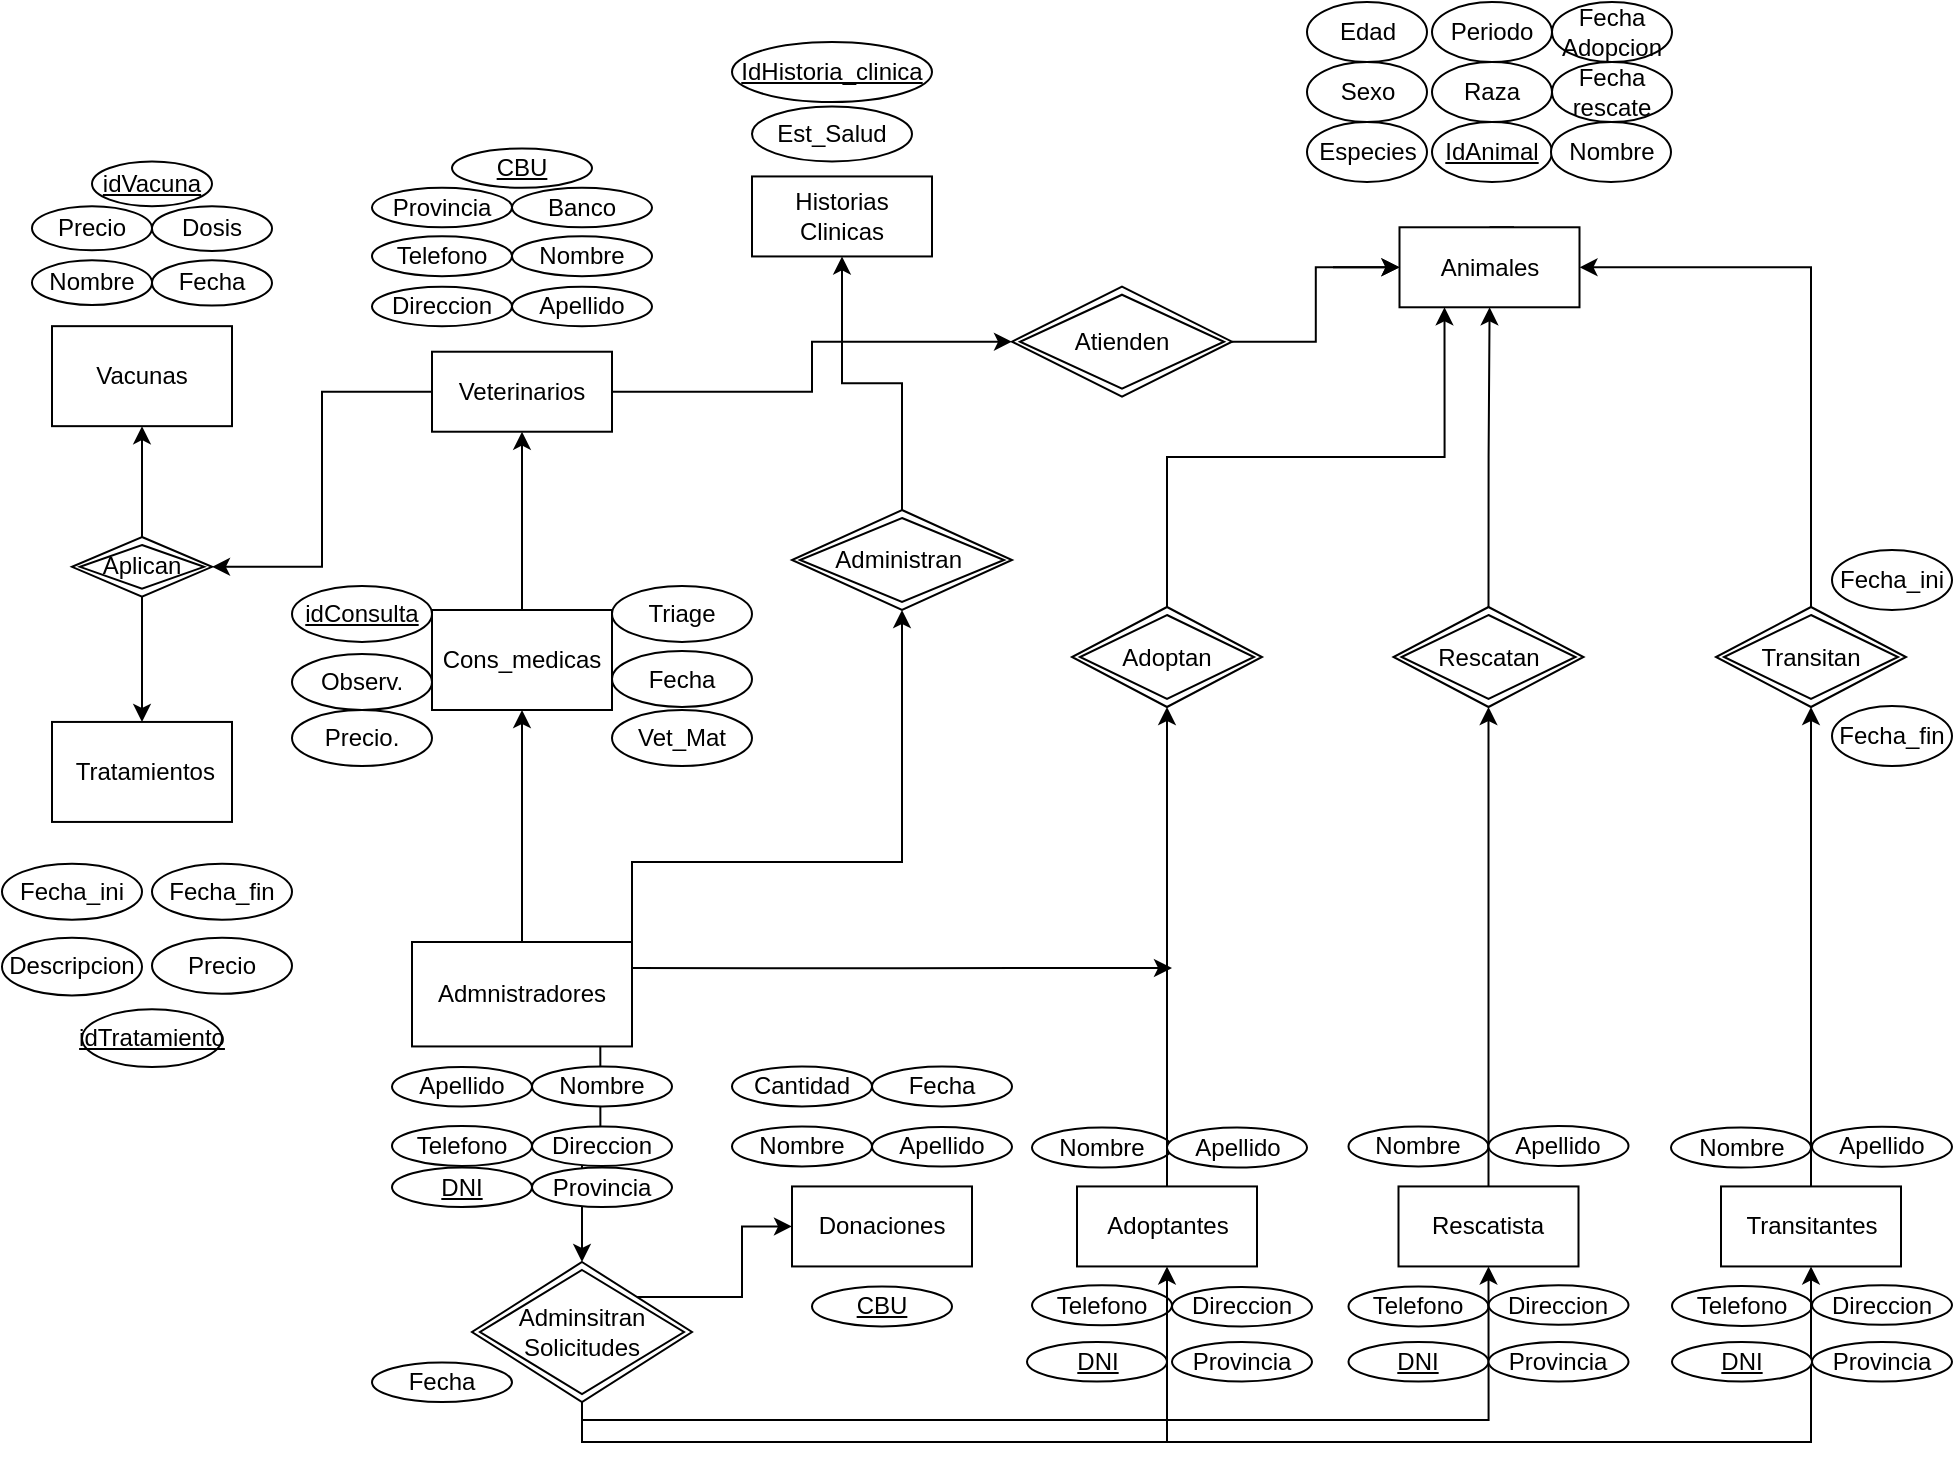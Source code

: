 <mxfile version="24.8.9">
  <diagram id="R2lEEEUBdFMjLlhIrx00" name="Page-1">
    <mxGraphModel dx="4088" dy="783" grid="1" gridSize="10" guides="1" tooltips="1" connect="1" arrows="1" fold="1" page="1" pageScale="1" pageWidth="1169" pageHeight="827" math="0" shadow="0" extFonts="Permanent Marker^https://fonts.googleapis.com/css?family=Permanent+Marker">
      <root>
        <mxCell id="0" />
        <mxCell id="1" parent="0" />
        <mxCell id="NEk1lq8C_2SKt-YQ0r-C-1" value="Sexo" style="ellipse;whiteSpace=wrap;html=1;align=center;" parent="1" vertex="1">
          <mxGeometry x="-1672.5" y="90" width="60" height="30" as="geometry" />
        </mxCell>
        <mxCell id="NEk1lq8C_2SKt-YQ0r-C-3" value="Fecha Adopcion" style="ellipse;whiteSpace=wrap;html=1;align=center;" parent="1" vertex="1">
          <mxGeometry x="-1550" y="60" width="60" height="30" as="geometry" />
        </mxCell>
        <mxCell id="NEk1lq8C_2SKt-YQ0r-C-9" value="Raza" style="ellipse;whiteSpace=wrap;html=1;align=center;" parent="1" vertex="1">
          <mxGeometry x="-1610" y="90" width="60" height="30" as="geometry" />
        </mxCell>
        <mxCell id="VcJebNVyS90eTAkyZ-Sp-43" value="" style="edgeStyle=orthogonalEdgeStyle;rounded=0;orthogonalLoop=1;jettySize=auto;html=1;entryX=0;entryY=0.5;entryDx=0;entryDy=0;" parent="1" source="VcJebNVyS90eTAkyZ-Sp-23" target="VcJebNVyS90eTAkyZ-Sp-21" edge="1">
          <mxGeometry relative="1" as="geometry">
            <mxPoint x="-1714.5" y="165.14" as="sourcePoint" />
          </mxGeometry>
        </mxCell>
        <mxCell id="NEk1lq8C_2SKt-YQ0r-C-21" value="Adoptan" style="shape=rhombus;double=1;perimeter=rhombusPerimeter;whiteSpace=wrap;html=1;align=center;" parent="1" vertex="1">
          <mxGeometry x="-1790" y="362.5" width="95" height="50" as="geometry" />
        </mxCell>
        <mxCell id="NEk1lq8C_2SKt-YQ0r-C-22" value="Fecha rescate" style="ellipse;whiteSpace=wrap;html=1;align=center;" parent="1" vertex="1">
          <mxGeometry x="-1550" y="90" width="60" height="30" as="geometry" />
        </mxCell>
        <mxCell id="5ZnzCAFvQZ0Fc-I3n8HY-59" value="Nombre" style="ellipse;whiteSpace=wrap;html=1;align=center;" parent="1" vertex="1">
          <mxGeometry x="-1810" y="622.78" width="70" height="20" as="geometry" />
        </mxCell>
        <mxCell id="5ZnzCAFvQZ0Fc-I3n8HY-60" value="DNI" style="ellipse;whiteSpace=wrap;html=1;align=center;fontStyle=4" parent="1" vertex="1">
          <mxGeometry x="-1812.5" y="730" width="70" height="19.72" as="geometry" />
        </mxCell>
        <mxCell id="5ZnzCAFvQZ0Fc-I3n8HY-61" value="Telefono" style="ellipse;whiteSpace=wrap;html=1;align=center;" parent="1" vertex="1">
          <mxGeometry x="-1810" y="701.66" width="70" height="20" as="geometry" />
        </mxCell>
        <mxCell id="5ZnzCAFvQZ0Fc-I3n8HY-62" value="Direccion" style="ellipse;whiteSpace=wrap;html=1;align=center;" parent="1" vertex="1">
          <mxGeometry x="-1740" y="702.5" width="70" height="19.72" as="geometry" />
        </mxCell>
        <mxCell id="5ZnzCAFvQZ0Fc-I3n8HY-69" value="Nombre" style="ellipse;whiteSpace=wrap;html=1;align=center;" parent="1" vertex="1">
          <mxGeometry x="-2310" y="189.16" width="60" height="22.36" as="geometry" />
        </mxCell>
        <mxCell id="5ZnzCAFvQZ0Fc-I3n8HY-70" value="Fecha" style="ellipse;whiteSpace=wrap;html=1;align=center;" parent="1" vertex="1">
          <mxGeometry x="-2250" y="189.16" width="60" height="22.64" as="geometry" />
        </mxCell>
        <mxCell id="5ZnzCAFvQZ0Fc-I3n8HY-71" value="Precio" style="ellipse;whiteSpace=wrap;html=1;align=center;" parent="1" vertex="1">
          <mxGeometry x="-2310" y="162.08" width="60" height="22.08" as="geometry" />
        </mxCell>
        <mxCell id="5ZnzCAFvQZ0Fc-I3n8HY-72" value="Dosis" style="ellipse;whiteSpace=wrap;html=1;align=center;" parent="1" vertex="1">
          <mxGeometry x="-2250" y="162.08" width="60" height="22.36" as="geometry" />
        </mxCell>
        <mxCell id="VcJebNVyS90eTAkyZ-Sp-33" value="" style="edgeStyle=orthogonalEdgeStyle;rounded=0;orthogonalLoop=1;jettySize=auto;html=1;exitX=1;exitY=0.5;exitDx=0;exitDy=0;entryX=0;entryY=0.5;entryDx=0;entryDy=0;" parent="1" source="VcJebNVyS90eTAkyZ-Sp-17" target="VcJebNVyS90eTAkyZ-Sp-23" edge="1">
          <mxGeometry relative="1" as="geometry" />
        </mxCell>
        <mxCell id="VcJebNVyS90eTAkyZ-Sp-17" value="Veterinarios" style="rounded=0;whiteSpace=wrap;html=1;" parent="1" vertex="1">
          <mxGeometry x="-2110" y="234.86" width="90" height="40" as="geometry" />
        </mxCell>
        <mxCell id="rzWZrlfygsuMGyj-Ge3i-74" value="" style="edgeStyle=orthogonalEdgeStyle;rounded=0;orthogonalLoop=1;jettySize=auto;html=1;exitX=0.5;exitY=0;exitDx=0;exitDy=0;entryX=0.5;entryY=1;entryDx=0;entryDy=0;" parent="1" source="ziz2GDxlB9nSrfKcIOgl-15" target="VcJebNVyS90eTAkyZ-Sp-19" edge="1">
          <mxGeometry relative="1" as="geometry" />
        </mxCell>
        <mxCell id="rzWZrlfygsuMGyj-Ge3i-75" value="" style="edgeStyle=orthogonalEdgeStyle;rounded=0;orthogonalLoop=1;jettySize=auto;html=1;exitX=0.5;exitY=1;exitDx=0;exitDy=0;entryX=0.5;entryY=0;entryDx=0;entryDy=0;" parent="1" source="ziz2GDxlB9nSrfKcIOgl-15" target="rzWZrlfygsuMGyj-Ge3i-48" edge="1">
          <mxGeometry relative="1" as="geometry" />
        </mxCell>
        <mxCell id="ziz2GDxlB9nSrfKcIOgl-15" value="Aplican" style="shape=rhombus;double=1;perimeter=rhombusPerimeter;whiteSpace=wrap;html=1;align=center;" parent="1" vertex="1">
          <mxGeometry x="-2290" y="327.5" width="70" height="29.86" as="geometry" />
        </mxCell>
        <mxCell id="VcJebNVyS90eTAkyZ-Sp-34" value="" style="edgeStyle=orthogonalEdgeStyle;rounded=0;orthogonalLoop=1;jettySize=auto;html=1;exitX=1;exitY=0.5;exitDx=0;exitDy=0;entryX=0;entryY=0.5;entryDx=0;entryDy=0;" parent="1" target="VcJebNVyS90eTAkyZ-Sp-21" edge="1">
          <mxGeometry relative="1" as="geometry">
            <mxPoint x="-1659.5" y="192.64" as="sourcePoint" />
          </mxGeometry>
        </mxCell>
        <mxCell id="VcJebNVyS90eTAkyZ-Sp-28" value="" style="edgeStyle=orthogonalEdgeStyle;rounded=0;orthogonalLoop=1;jettySize=auto;html=1;exitX=0.5;exitY=0;exitDx=0;exitDy=0;entryX=0.5;entryY=1;entryDx=0;entryDy=0;" parent="1" source="VcJebNVyS90eTAkyZ-Sp-26" target="NEk1lq8C_2SKt-YQ0r-C-21" edge="1">
          <mxGeometry relative="1" as="geometry" />
        </mxCell>
        <mxCell id="VcJebNVyS90eTAkyZ-Sp-26" value="Adoptantes" style="rounded=0;whiteSpace=wrap;html=1;" parent="1" vertex="1">
          <mxGeometry x="-1787.5" y="652.22" width="90" height="40" as="geometry" />
        </mxCell>
        <mxCell id="VcJebNVyS90eTAkyZ-Sp-38" value="Rescatista" style="rounded=0;whiteSpace=wrap;html=1;" parent="1" vertex="1">
          <mxGeometry x="-1626.75" y="652.22" width="90" height="40" as="geometry" />
        </mxCell>
        <mxCell id="VcJebNVyS90eTAkyZ-Sp-60" value="" style="edgeStyle=orthogonalEdgeStyle;rounded=0;orthogonalLoop=1;jettySize=auto;html=1;exitX=0.5;exitY=0;exitDx=0;exitDy=0;" parent="1" source="VcJebNVyS90eTAkyZ-Sp-21" edge="1">
          <mxGeometry relative="1" as="geometry">
            <mxPoint x="-1569.5" y="200" as="targetPoint" />
          </mxGeometry>
        </mxCell>
        <mxCell id="VcJebNVyS90eTAkyZ-Sp-40" value="Rescatan" style="shape=rhombus;double=1;perimeter=rhombusPerimeter;whiteSpace=wrap;html=1;align=center;" parent="1" vertex="1">
          <mxGeometry x="-1629.25" y="362.5" width="95" height="50" as="geometry" />
        </mxCell>
        <mxCell id="VcJebNVyS90eTAkyZ-Sp-54" value="" style="edgeStyle=orthogonalEdgeStyle;rounded=0;orthogonalLoop=1;jettySize=auto;html=1;exitX=0.5;exitY=0;exitDx=0;exitDy=0;" parent="1" source="VcJebNVyS90eTAkyZ-Sp-45" target="VcJebNVyS90eTAkyZ-Sp-52" edge="1">
          <mxGeometry relative="1" as="geometry" />
        </mxCell>
        <mxCell id="VcJebNVyS90eTAkyZ-Sp-45" value="Transitantes" style="rounded=0;whiteSpace=wrap;html=1;" parent="1" vertex="1">
          <mxGeometry x="-1465.5" y="652.22" width="90" height="40" as="geometry" />
        </mxCell>
        <mxCell id="VcJebNVyS90eTAkyZ-Sp-47" value="Nombre" style="ellipse;whiteSpace=wrap;html=1;align=center;" parent="1" vertex="1">
          <mxGeometry x="-1651.75" y="622.22" width="70" height="20" as="geometry" />
        </mxCell>
        <mxCell id="VcJebNVyS90eTAkyZ-Sp-49" value="Telefono" style="ellipse;whiteSpace=wrap;html=1;align=center;" parent="1" vertex="1">
          <mxGeometry x="-1651.75" y="702.22" width="70" height="20" as="geometry" />
        </mxCell>
        <mxCell id="VcJebNVyS90eTAkyZ-Sp-50" value="Direccion" style="ellipse;whiteSpace=wrap;html=1;align=center;" parent="1" vertex="1">
          <mxGeometry x="-1581.75" y="701.66" width="70" height="19.72" as="geometry" />
        </mxCell>
        <mxCell id="VcJebNVyS90eTAkyZ-Sp-53" value="" style="edgeStyle=orthogonalEdgeStyle;rounded=0;orthogonalLoop=1;jettySize=auto;html=1;exitX=0.5;exitY=0;exitDx=0;exitDy=0;entryX=1;entryY=0.5;entryDx=0;entryDy=0;" parent="1" source="VcJebNVyS90eTAkyZ-Sp-52" target="VcJebNVyS90eTAkyZ-Sp-21" edge="1">
          <mxGeometry relative="1" as="geometry" />
        </mxCell>
        <mxCell id="VcJebNVyS90eTAkyZ-Sp-52" value="Transitan" style="shape=rhombus;double=1;perimeter=rhombusPerimeter;whiteSpace=wrap;html=1;align=center;" parent="1" vertex="1">
          <mxGeometry x="-1468" y="362.5" width="95" height="50" as="geometry" />
        </mxCell>
        <mxCell id="olLHhZSWc3rxOq4hPlzq-2" value="" style="edgeStyle=orthogonalEdgeStyle;rounded=0;orthogonalLoop=1;jettySize=auto;html=1;exitX=0.856;exitY=0.92;exitDx=0;exitDy=0;entryX=0.5;entryY=0;entryDx=0;entryDy=0;exitPerimeter=0;" parent="1" source="VcJebNVyS90eTAkyZ-Sp-61" target="olLHhZSWc3rxOq4hPlzq-1" edge="1">
          <mxGeometry relative="1" as="geometry">
            <mxPoint x="-1950" y="767.22" as="targetPoint" />
          </mxGeometry>
        </mxCell>
        <mxCell id="a3835fHyn8mQ0QW-4xTP-22" value="" style="edgeStyle=orthogonalEdgeStyle;rounded=0;orthogonalLoop=1;jettySize=auto;html=1;exitX=1;exitY=0;exitDx=0;exitDy=0;entryX=0.5;entryY=1;entryDx=0;entryDy=0;" parent="1" source="VcJebNVyS90eTAkyZ-Sp-61" target="a3835fHyn8mQ0QW-4xTP-21" edge="1">
          <mxGeometry relative="1" as="geometry">
            <Array as="points">
              <mxPoint x="-2010" y="490" />
              <mxPoint x="-1875" y="490" />
            </Array>
          </mxGeometry>
        </mxCell>
        <mxCell id="rzWZrlfygsuMGyj-Ge3i-28" value="" style="edgeStyle=orthogonalEdgeStyle;rounded=0;orthogonalLoop=1;jettySize=auto;html=1;exitX=1;exitY=0.25;exitDx=0;exitDy=0;" parent="1" source="VcJebNVyS90eTAkyZ-Sp-61" edge="1">
          <mxGeometry relative="1" as="geometry">
            <mxPoint x="-1740" y="543" as="targetPoint" />
          </mxGeometry>
        </mxCell>
        <mxCell id="rzWZrlfygsuMGyj-Ge3i-67" value="" style="edgeStyle=orthogonalEdgeStyle;rounded=0;orthogonalLoop=1;jettySize=auto;html=1;exitX=0.5;exitY=0;exitDx=0;exitDy=0;entryX=0.5;entryY=1;entryDx=0;entryDy=0;" parent="1" source="VcJebNVyS90eTAkyZ-Sp-61" target="rzWZrlfygsuMGyj-Ge3i-66" edge="1">
          <mxGeometry relative="1" as="geometry" />
        </mxCell>
        <mxCell id="VcJebNVyS90eTAkyZ-Sp-61" value="Admnistradores" style="rounded=0;whiteSpace=wrap;html=1;" parent="1" vertex="1">
          <mxGeometry x="-2120" y="530" width="110" height="52.22" as="geometry" />
        </mxCell>
        <mxCell id="VcJebNVyS90eTAkyZ-Sp-62" value="" style="edgeStyle=orthogonalEdgeStyle;rounded=0;orthogonalLoop=1;jettySize=auto;html=1;exitX=0.5;exitY=0;exitDx=0;exitDy=0;" parent="1" source="VcJebNVyS90eTAkyZ-Sp-40" target="VcJebNVyS90eTAkyZ-Sp-21" edge="1">
          <mxGeometry relative="1" as="geometry">
            <mxPoint x="-1570" y="362.22" as="sourcePoint" />
            <mxPoint x="-1570" y="262.22" as="targetPoint" />
          </mxGeometry>
        </mxCell>
        <mxCell id="VcJebNVyS90eTAkyZ-Sp-21" value="Animales" style="rounded=0;whiteSpace=wrap;html=1;" parent="1" vertex="1">
          <mxGeometry x="-1626.25" y="172.64" width="90" height="40" as="geometry" />
        </mxCell>
        <mxCell id="VcJebNVyS90eTAkyZ-Sp-63" value="Nombre" style="ellipse;whiteSpace=wrap;html=1;align=center;" parent="1" vertex="1">
          <mxGeometry x="-1490.5" y="622.78" width="70" height="20" as="geometry" />
        </mxCell>
        <mxCell id="VcJebNVyS90eTAkyZ-Sp-65" value="Telefono" style="ellipse;whiteSpace=wrap;html=1;align=center;" parent="1" vertex="1">
          <mxGeometry x="-1490" y="701.94" width="70" height="20" as="geometry" />
        </mxCell>
        <mxCell id="VcJebNVyS90eTAkyZ-Sp-66" value="Direccion" style="ellipse;whiteSpace=wrap;html=1;align=center;" parent="1" vertex="1">
          <mxGeometry x="-1420" y="701.66" width="70" height="19.72" as="geometry" />
        </mxCell>
        <mxCell id="olLHhZSWc3rxOq4hPlzq-6" value="" style="edgeStyle=orthogonalEdgeStyle;rounded=0;orthogonalLoop=1;jettySize=auto;html=1;entryX=0.5;entryY=1;entryDx=0;entryDy=0;exitX=0.5;exitY=1;exitDx=0;exitDy=0;" parent="1" source="olLHhZSWc3rxOq4hPlzq-1" target="VcJebNVyS90eTAkyZ-Sp-26" edge="1">
          <mxGeometry relative="1" as="geometry">
            <mxPoint x="-2030" y="760" as="sourcePoint" />
          </mxGeometry>
        </mxCell>
        <mxCell id="olLHhZSWc3rxOq4hPlzq-7" value="" style="edgeStyle=orthogonalEdgeStyle;rounded=0;orthogonalLoop=1;jettySize=auto;html=1;entryX=0.5;entryY=1;entryDx=0;entryDy=0;exitX=0.5;exitY=1;exitDx=0;exitDy=0;" parent="1" source="olLHhZSWc3rxOq4hPlzq-1" target="VcJebNVyS90eTAkyZ-Sp-38" edge="1">
          <mxGeometry relative="1" as="geometry">
            <mxPoint x="-2030" y="769" as="sourcePoint" />
            <Array as="points">
              <mxPoint x="-2035" y="769" />
              <mxPoint x="-1582" y="769" />
            </Array>
          </mxGeometry>
        </mxCell>
        <mxCell id="olLHhZSWc3rxOq4hPlzq-8" value="" style="edgeStyle=orthogonalEdgeStyle;rounded=0;orthogonalLoop=1;jettySize=auto;html=1;exitX=0.5;exitY=1;exitDx=0;exitDy=0;entryX=0.5;entryY=1;entryDx=0;entryDy=0;" parent="1" source="olLHhZSWc3rxOq4hPlzq-1" target="VcJebNVyS90eTAkyZ-Sp-45" edge="1">
          <mxGeometry relative="1" as="geometry">
            <mxPoint x="-1840" y="767.22" as="sourcePoint" />
          </mxGeometry>
        </mxCell>
        <mxCell id="rzWZrlfygsuMGyj-Ge3i-56" value="" style="edgeStyle=orthogonalEdgeStyle;rounded=0;orthogonalLoop=1;jettySize=auto;html=1;exitX=1;exitY=0;exitDx=0;exitDy=0;entryX=0;entryY=0.5;entryDx=0;entryDy=0;" parent="1" source="olLHhZSWc3rxOq4hPlzq-1" target="a3835fHyn8mQ0QW-4xTP-27" edge="1">
          <mxGeometry relative="1" as="geometry" />
        </mxCell>
        <mxCell id="olLHhZSWc3rxOq4hPlzq-1" value="Adminsitran Solicitudes" style="shape=rhombus;double=1;perimeter=rhombusPerimeter;whiteSpace=wrap;html=1;align=center;" parent="1" vertex="1">
          <mxGeometry x="-2090" y="690" width="110" height="70" as="geometry" />
        </mxCell>
        <mxCell id="a3835fHyn8mQ0QW-4xTP-3" value="Nombre" style="ellipse;whiteSpace=wrap;html=1;align=center;" parent="1" vertex="1">
          <mxGeometry x="-2060" y="592.22" width="70" height="20" as="geometry" />
        </mxCell>
        <mxCell id="a3835fHyn8mQ0QW-4xTP-4" value="DNI" style="ellipse;whiteSpace=wrap;html=1;align=center;fontStyle=4" parent="1" vertex="1">
          <mxGeometry x="-2130" y="642.78" width="70" height="19.72" as="geometry" />
        </mxCell>
        <mxCell id="a3835fHyn8mQ0QW-4xTP-5" value="Telefono" style="ellipse;whiteSpace=wrap;html=1;align=center;" parent="1" vertex="1">
          <mxGeometry x="-2130" y="621.94" width="70" height="20" as="geometry" />
        </mxCell>
        <mxCell id="a3835fHyn8mQ0QW-4xTP-6" value="Direccion" style="ellipse;whiteSpace=wrap;html=1;align=center;" parent="1" vertex="1">
          <mxGeometry x="-2060" y="622.22" width="70" height="19.72" as="geometry" />
        </mxCell>
        <mxCell id="a3835fHyn8mQ0QW-4xTP-7" value="Historias Clinicas" style="rounded=0;whiteSpace=wrap;html=1;" parent="1" vertex="1">
          <mxGeometry x="-1950" y="147.22" width="90" height="40" as="geometry" />
        </mxCell>
        <mxCell id="a3835fHyn8mQ0QW-4xTP-9" value="Est_Salud" style="ellipse;whiteSpace=wrap;html=1;align=center;" parent="1" vertex="1">
          <mxGeometry x="-1950" y="112.22" width="80" height="27.5" as="geometry" />
        </mxCell>
        <mxCell id="a3835fHyn8mQ0QW-4xTP-10" value="IdHistoria_clinica" style="ellipse;whiteSpace=wrap;html=1;align=center;fontStyle=4" parent="1" vertex="1">
          <mxGeometry x="-1960" y="80" width="100" height="30" as="geometry" />
        </mxCell>
        <mxCell id="a3835fHyn8mQ0QW-4xTP-23" value="" style="edgeStyle=orthogonalEdgeStyle;rounded=0;orthogonalLoop=1;jettySize=auto;html=1;exitX=0.5;exitY=0;exitDx=0;exitDy=0;entryX=0.5;entryY=1;entryDx=0;entryDy=0;" parent="1" source="a3835fHyn8mQ0QW-4xTP-21" target="a3835fHyn8mQ0QW-4xTP-7" edge="1">
          <mxGeometry relative="1" as="geometry" />
        </mxCell>
        <mxCell id="a3835fHyn8mQ0QW-4xTP-21" value="Administran " style="shape=rhombus;double=1;perimeter=rhombusPerimeter;whiteSpace=wrap;html=1;align=center;" parent="1" vertex="1">
          <mxGeometry x="-1930" y="314" width="110" height="50" as="geometry" />
        </mxCell>
        <mxCell id="a3835fHyn8mQ0QW-4xTP-24" value="" style="edgeStyle=orthogonalEdgeStyle;rounded=0;orthogonalLoop=1;jettySize=auto;html=1;exitX=0.5;exitY=0;exitDx=0;exitDy=0;entryX=0.25;entryY=1;entryDx=0;entryDy=0;" parent="1" source="NEk1lq8C_2SKt-YQ0r-C-21" target="VcJebNVyS90eTAkyZ-Sp-21" edge="1">
          <mxGeometry relative="1" as="geometry">
            <mxPoint x="-1742" y="362.22" as="sourcePoint" />
            <mxPoint x="-1627" y="255.22" as="targetPoint" />
          </mxGeometry>
        </mxCell>
        <mxCell id="VcJebNVyS90eTAkyZ-Sp-23" value="Atienden" style="shape=rhombus;double=1;perimeter=rhombusPerimeter;whiteSpace=wrap;html=1;align=center;" parent="1" vertex="1">
          <mxGeometry x="-1820" y="202.36" width="110" height="55" as="geometry" />
        </mxCell>
        <mxCell id="a3835fHyn8mQ0QW-4xTP-27" value="Donaciones" style="rounded=0;whiteSpace=wrap;html=1;" parent="1" vertex="1">
          <mxGeometry x="-1930" y="652.22" width="90" height="40" as="geometry" />
        </mxCell>
        <mxCell id="a3835fHyn8mQ0QW-4xTP-29" value="Nombre" style="ellipse;whiteSpace=wrap;html=1;align=center;" parent="1" vertex="1">
          <mxGeometry x="-1960" y="622.22" width="70" height="20" as="geometry" />
        </mxCell>
        <mxCell id="a3835fHyn8mQ0QW-4xTP-30" value="Apellido" style="ellipse;whiteSpace=wrap;html=1;align=center;" parent="1" vertex="1">
          <mxGeometry x="-1890" y="622.5" width="70" height="19.72" as="geometry" />
        </mxCell>
        <mxCell id="a3835fHyn8mQ0QW-4xTP-31" value="CBU" style="ellipse;whiteSpace=wrap;html=1;align=center;fontStyle=4" parent="1" vertex="1">
          <mxGeometry x="-1920" y="702.22" width="70" height="20" as="geometry" />
        </mxCell>
        <mxCell id="EHbds9bnSW88vctd3oqK-1" value="Cantidad" style="ellipse;whiteSpace=wrap;html=1;align=center;" parent="1" vertex="1">
          <mxGeometry x="-1960" y="592.22" width="70" height="20" as="geometry" />
        </mxCell>
        <mxCell id="EHbds9bnSW88vctd3oqK-2" value="Fecha" style="ellipse;whiteSpace=wrap;html=1;align=center;" parent="1" vertex="1">
          <mxGeometry x="-1890" y="592.22" width="70" height="20" as="geometry" />
        </mxCell>
        <mxCell id="rzWZrlfygsuMGyj-Ge3i-2" value="Edad" style="ellipse;whiteSpace=wrap;html=1;align=center;" parent="1" vertex="1">
          <mxGeometry x="-1672.5" y="60" width="60" height="30" as="geometry" />
        </mxCell>
        <mxCell id="rzWZrlfygsuMGyj-Ge3i-3" value="Periodo" style="ellipse;whiteSpace=wrap;html=1;align=center;" parent="1" vertex="1">
          <mxGeometry x="-1610" y="60" width="60" height="30" as="geometry" />
        </mxCell>
        <mxCell id="rzWZrlfygsuMGyj-Ge3i-4" value="Especies" style="ellipse;whiteSpace=wrap;html=1;align=center;" parent="1" vertex="1">
          <mxGeometry x="-1672.5" y="120" width="60" height="30" as="geometry" />
        </mxCell>
        <mxCell id="rzWZrlfygsuMGyj-Ge3i-5" value="IdAnimal" style="ellipse;whiteSpace=wrap;html=1;align=center;fontStyle=4" parent="1" vertex="1">
          <mxGeometry x="-1610" y="120" width="60" height="30" as="geometry" />
        </mxCell>
        <mxCell id="rzWZrlfygsuMGyj-Ge3i-6" value="Nombre" style="ellipse;whiteSpace=wrap;html=1;align=center;" parent="1" vertex="1">
          <mxGeometry x="-1550.5" y="120" width="60" height="30" as="geometry" />
        </mxCell>
        <mxCell id="rzWZrlfygsuMGyj-Ge3i-9" value="Apellido" style="ellipse;whiteSpace=wrap;html=1;align=center;" parent="1" vertex="1">
          <mxGeometry x="-1742.5" y="622.78" width="70" height="20" as="geometry" />
        </mxCell>
        <mxCell id="rzWZrlfygsuMGyj-Ge3i-10" value="" style="edgeStyle=orthogonalEdgeStyle;rounded=0;orthogonalLoop=1;jettySize=auto;html=1;exitX=0.5;exitY=0;exitDx=0;exitDy=0;entryX=0.5;entryY=1;entryDx=0;entryDy=0;" parent="1" source="VcJebNVyS90eTAkyZ-Sp-38" target="VcJebNVyS90eTAkyZ-Sp-40" edge="1">
          <mxGeometry relative="1" as="geometry">
            <mxPoint x="-1582" y="602.22" as="sourcePoint" />
            <mxPoint x="-1582" y="412.22" as="targetPoint" />
          </mxGeometry>
        </mxCell>
        <mxCell id="VcJebNVyS90eTAkyZ-Sp-48" value="DNI" style="ellipse;whiteSpace=wrap;html=1;align=center;fontStyle=4" parent="1" vertex="1">
          <mxGeometry x="-1651.75" y="730" width="70" height="19.72" as="geometry" />
        </mxCell>
        <mxCell id="VcJebNVyS90eTAkyZ-Sp-64" value="DNI" style="ellipse;whiteSpace=wrap;html=1;align=center;fontStyle=4" parent="1" vertex="1">
          <mxGeometry x="-1490" y="730" width="70" height="19.72" as="geometry" />
        </mxCell>
        <mxCell id="rzWZrlfygsuMGyj-Ge3i-12" value="Apellido" style="ellipse;whiteSpace=wrap;html=1;align=center;" parent="1" vertex="1">
          <mxGeometry x="-1581.75" y="621.94" width="70" height="20" as="geometry" />
        </mxCell>
        <mxCell id="rzWZrlfygsuMGyj-Ge3i-13" value="Apellido" style="ellipse;whiteSpace=wrap;html=1;align=center;" parent="1" vertex="1">
          <mxGeometry x="-1420" y="622.36" width="70" height="20" as="geometry" />
        </mxCell>
        <mxCell id="rzWZrlfygsuMGyj-Ge3i-30" value="Apellido" style="ellipse;whiteSpace=wrap;html=1;align=center;" parent="1" vertex="1">
          <mxGeometry x="-2130" y="592.5" width="70" height="19.72" as="geometry" />
        </mxCell>
        <mxCell id="rzWZrlfygsuMGyj-Ge3i-35" value="Apellido" style="ellipse;whiteSpace=wrap;html=1;align=center;" parent="1" vertex="1">
          <mxGeometry x="-2070" y="202.36" width="70" height="19.72" as="geometry" />
        </mxCell>
        <mxCell id="rzWZrlfygsuMGyj-Ge3i-36" value="Nombre" style="ellipse;whiteSpace=wrap;html=1;align=center;" parent="1" vertex="1">
          <mxGeometry x="-2070" y="177.08" width="70" height="20" as="geometry" />
        </mxCell>
        <mxCell id="rzWZrlfygsuMGyj-Ge3i-37" value="Telefono" style="ellipse;whiteSpace=wrap;html=1;align=center;" parent="1" vertex="1">
          <mxGeometry x="-2140" y="177.08" width="70" height="20" as="geometry" />
        </mxCell>
        <mxCell id="rzWZrlfygsuMGyj-Ge3i-38" value="Direccion" style="ellipse;whiteSpace=wrap;html=1;align=center;" parent="1" vertex="1">
          <mxGeometry x="-2140" y="202.36" width="70" height="19.72" as="geometry" />
        </mxCell>
        <mxCell id="rzWZrlfygsuMGyj-Ge3i-39" value="Banco" style="ellipse;whiteSpace=wrap;html=1;align=center;" parent="1" vertex="1">
          <mxGeometry x="-2070" y="152.92" width="70" height="19.72" as="geometry" />
        </mxCell>
        <mxCell id="rzWZrlfygsuMGyj-Ge3i-40" value="CBU" style="ellipse;whiteSpace=wrap;html=1;align=center;fontStyle=4" parent="1" vertex="1">
          <mxGeometry x="-2100" y="133.2" width="70" height="19.72" as="geometry" />
        </mxCell>
        <mxCell id="rzWZrlfygsuMGyj-Ge3i-48" value=" Tratamientos" style="rounded=0;whiteSpace=wrap;html=1;" parent="1" vertex="1">
          <mxGeometry x="-2300" y="419.97" width="90" height="50" as="geometry" />
        </mxCell>
        <mxCell id="rzWZrlfygsuMGyj-Ge3i-51" value="idVacuna" style="ellipse;whiteSpace=wrap;html=1;align=center;fontStyle=4" parent="1" vertex="1">
          <mxGeometry x="-2280" y="139.72" width="60" height="22.36" as="geometry" />
        </mxCell>
        <mxCell id="rzWZrlfygsuMGyj-Ge3i-53" value="" style="edgeStyle=orthogonalEdgeStyle;rounded=0;orthogonalLoop=1;jettySize=auto;html=1;exitX=0;exitY=0.5;exitDx=0;exitDy=0;entryX=1;entryY=0.5;entryDx=0;entryDy=0;" parent="1" source="VcJebNVyS90eTAkyZ-Sp-17" target="ziz2GDxlB9nSrfKcIOgl-15" edge="1">
          <mxGeometry relative="1" as="geometry" />
        </mxCell>
        <mxCell id="rzWZrlfygsuMGyj-Ge3i-58" value="Descripcion" style="ellipse;whiteSpace=wrap;html=1;align=center;" parent="1" vertex="1">
          <mxGeometry x="-2325" y="527.91" width="70" height="28.82" as="geometry" />
        </mxCell>
        <mxCell id="rzWZrlfygsuMGyj-Ge3i-60" value="Fecha_ini" style="ellipse;whiteSpace=wrap;html=1;align=center;" parent="1" vertex="1">
          <mxGeometry x="-2325" y="490.87" width="70" height="28" as="geometry" />
        </mxCell>
        <mxCell id="rzWZrlfygsuMGyj-Ge3i-61" value="Fecha_fin" style="ellipse;whiteSpace=wrap;html=1;align=center;" parent="1" vertex="1">
          <mxGeometry x="-2250" y="490.87" width="70" height="28" as="geometry" />
        </mxCell>
        <mxCell id="rzWZrlfygsuMGyj-Ge3i-62" value="Precio" style="ellipse;whiteSpace=wrap;html=1;align=center;" parent="1" vertex="1">
          <mxGeometry x="-2250" y="527.91" width="70" height="28" as="geometry" />
        </mxCell>
        <mxCell id="rzWZrlfygsuMGyj-Ge3i-68" value="" style="edgeStyle=orthogonalEdgeStyle;rounded=0;orthogonalLoop=1;jettySize=auto;html=1;exitX=0.5;exitY=0;exitDx=0;exitDy=0;entryX=0.5;entryY=1;entryDx=0;entryDy=0;" parent="1" source="rzWZrlfygsuMGyj-Ge3i-66" target="VcJebNVyS90eTAkyZ-Sp-17" edge="1">
          <mxGeometry relative="1" as="geometry" />
        </mxCell>
        <mxCell id="rzWZrlfygsuMGyj-Ge3i-66" value="Cons_medicas" style="rounded=0;whiteSpace=wrap;html=1;" parent="1" vertex="1">
          <mxGeometry x="-2110" y="364" width="90" height="50" as="geometry" />
        </mxCell>
        <mxCell id="rzWZrlfygsuMGyj-Ge3i-69" value="idConsulta" style="ellipse;whiteSpace=wrap;html=1;align=center;fontStyle=4" parent="1" vertex="1">
          <mxGeometry x="-2180" y="351.94" width="70" height="28" as="geometry" />
        </mxCell>
        <mxCell id="rzWZrlfygsuMGyj-Ge3i-70" value="Triage" style="ellipse;whiteSpace=wrap;html=1;align=center;" parent="1" vertex="1">
          <mxGeometry x="-2020" y="351.94" width="70" height="28" as="geometry" />
        </mxCell>
        <mxCell id="rzWZrlfygsuMGyj-Ge3i-72" value="Observ." style="ellipse;whiteSpace=wrap;html=1;align=center;" parent="1" vertex="1">
          <mxGeometry x="-2180" y="386" width="70" height="28" as="geometry" />
        </mxCell>
        <mxCell id="VcJebNVyS90eTAkyZ-Sp-19" value="Vacunas" style="rounded=0;whiteSpace=wrap;html=1;" parent="1" vertex="1">
          <mxGeometry x="-2300" y="222.08" width="90" height="50" as="geometry" />
        </mxCell>
        <mxCell id="rzWZrlfygsuMGyj-Ge3i-77" value="Fecha" style="ellipse;whiteSpace=wrap;html=1;align=center;" parent="1" vertex="1">
          <mxGeometry x="-2020" y="384.5" width="70" height="28" as="geometry" />
        </mxCell>
        <mxCell id="rzWZrlfygsuMGyj-Ge3i-78" value="Precio." style="ellipse;whiteSpace=wrap;html=1;align=center;" parent="1" vertex="1">
          <mxGeometry x="-2180" y="414" width="70" height="28" as="geometry" />
        </mxCell>
        <mxCell id="rzWZrlfygsuMGyj-Ge3i-79" value="Vet_Mat" style="ellipse;whiteSpace=wrap;html=1;align=center;" parent="1" vertex="1">
          <mxGeometry x="-2020" y="414" width="70" height="28" as="geometry" />
        </mxCell>
        <mxCell id="QYkf0K6catDYnNl5t9mW-1" value="Provincia" style="ellipse;whiteSpace=wrap;html=1;align=center;" parent="1" vertex="1">
          <mxGeometry x="-1581.75" y="730" width="70" height="19.72" as="geometry" />
        </mxCell>
        <mxCell id="QYkf0K6catDYnNl5t9mW-2" value="Provincia" style="ellipse;whiteSpace=wrap;html=1;align=center;" parent="1" vertex="1">
          <mxGeometry x="-1420" y="730" width="70" height="19.72" as="geometry" />
        </mxCell>
        <mxCell id="QYkf0K6catDYnNl5t9mW-3" value="Provincia" style="ellipse;whiteSpace=wrap;html=1;align=center;" parent="1" vertex="1">
          <mxGeometry x="-1740" y="730" width="70" height="19.72" as="geometry" />
        </mxCell>
        <mxCell id="QYkf0K6catDYnNl5t9mW-5" value="Provincia" style="ellipse;whiteSpace=wrap;html=1;align=center;" parent="1" vertex="1">
          <mxGeometry x="-2060" y="642.78" width="70" height="19.72" as="geometry" />
        </mxCell>
        <mxCell id="QYkf0K6catDYnNl5t9mW-8" value="Provincia" style="ellipse;whiteSpace=wrap;html=1;align=center;" parent="1" vertex="1">
          <mxGeometry x="-2140" y="152.92" width="70" height="19.72" as="geometry" />
        </mxCell>
        <mxCell id="OKP-vP8qz1DxFmAqpKdM-1" value="Fecha" style="ellipse;whiteSpace=wrap;html=1;align=center;" vertex="1" parent="1">
          <mxGeometry x="-2140" y="740.28" width="70" height="19.72" as="geometry" />
        </mxCell>
        <mxCell id="OKP-vP8qz1DxFmAqpKdM-2" value="Fecha_ini" style="ellipse;whiteSpace=wrap;html=1;align=center;" vertex="1" parent="1">
          <mxGeometry x="-1410" y="334" width="60" height="30" as="geometry" />
        </mxCell>
        <mxCell id="OKP-vP8qz1DxFmAqpKdM-3" value="Fecha_fin" style="ellipse;whiteSpace=wrap;html=1;align=center;strokeColor=default;verticalAlign=middle;fillColor=default;" vertex="1" parent="1">
          <mxGeometry x="-1410" y="412" width="60" height="30" as="geometry" />
        </mxCell>
        <mxCell id="OKP-vP8qz1DxFmAqpKdM-4" value="idTratamiento" style="ellipse;whiteSpace=wrap;html=1;align=center;fontStyle=4" vertex="1" parent="1">
          <mxGeometry x="-2285" y="563.68" width="70" height="28.82" as="geometry" />
        </mxCell>
      </root>
    </mxGraphModel>
  </diagram>
</mxfile>
